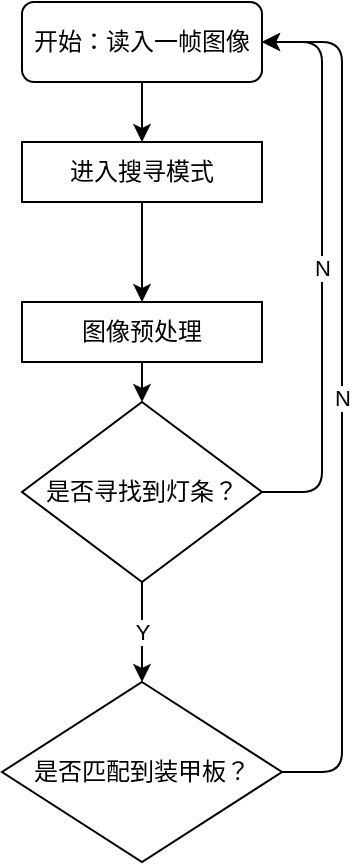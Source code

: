 <mxfile version="14.8.1" type="github">
  <diagram id="C5RBs43oDa-KdzZeNtuy" name="Page-1">
    <mxGraphModel dx="417" dy="1827" grid="1" gridSize="10" guides="1" tooltips="1" connect="1" arrows="1" fold="1" page="1" pageScale="1" pageWidth="827" pageHeight="1169" math="0" shadow="0">
      <root>
        <mxCell id="WIyWlLk6GJQsqaUBKTNV-0" />
        <mxCell id="WIyWlLk6GJQsqaUBKTNV-1" parent="WIyWlLk6GJQsqaUBKTNV-0" />
        <mxCell id="Oab9Y5CSqup6-qoRblhf-17" value="开始：读入一帧图像" style="rounded=1;whiteSpace=wrap;html=1;" parent="WIyWlLk6GJQsqaUBKTNV-1" vertex="1">
          <mxGeometry x="110" y="-60" width="120" height="40" as="geometry" />
        </mxCell>
        <mxCell id="Oab9Y5CSqup6-qoRblhf-18" value="图像预处理" style="rounded=0;whiteSpace=wrap;html=1;" parent="WIyWlLk6GJQsqaUBKTNV-1" vertex="1">
          <mxGeometry x="110" y="90" width="120" height="30" as="geometry" />
        </mxCell>
        <mxCell id="Oab9Y5CSqup6-qoRblhf-19" style="edgeStyle=orthogonalEdgeStyle;rounded=0;orthogonalLoop=1;jettySize=auto;html=1;exitX=0.5;exitY=1;exitDx=0;exitDy=0;" parent="WIyWlLk6GJQsqaUBKTNV-1" source="Oab9Y5CSqup6-qoRblhf-17" target="Oab9Y5CSqup6-qoRblhf-17" edge="1">
          <mxGeometry relative="1" as="geometry" />
        </mxCell>
        <mxCell id="Oab9Y5CSqup6-qoRblhf-20" value="" style="endArrow=classic;html=1;exitX=0.5;exitY=1;exitDx=0;exitDy=0;entryX=0.5;entryY=0;entryDx=0;entryDy=0;" parent="WIyWlLk6GJQsqaUBKTNV-1" source="Oab9Y5CSqup6-qoRblhf-17" target="ExE-NVO--HimaFJZiaqF-0" edge="1">
          <mxGeometry width="50" height="50" relative="1" as="geometry">
            <mxPoint x="230" y="200" as="sourcePoint" />
            <mxPoint x="280" y="150" as="targetPoint" />
          </mxGeometry>
        </mxCell>
        <mxCell id="Oab9Y5CSqup6-qoRblhf-21" value="是否寻找到灯条？" style="rhombus;whiteSpace=wrap;html=1;" parent="WIyWlLk6GJQsqaUBKTNV-1" vertex="1">
          <mxGeometry x="110" y="140" width="120" height="90" as="geometry" />
        </mxCell>
        <mxCell id="Oab9Y5CSqup6-qoRblhf-22" value="" style="endArrow=classic;html=1;exitX=0.5;exitY=1;exitDx=0;exitDy=0;entryX=0.5;entryY=0;entryDx=0;entryDy=0;" parent="WIyWlLk6GJQsqaUBKTNV-1" source="Oab9Y5CSqup6-qoRblhf-18" target="Oab9Y5CSqup6-qoRblhf-21" edge="1">
          <mxGeometry width="50" height="50" relative="1" as="geometry">
            <mxPoint x="230" y="190" as="sourcePoint" />
            <mxPoint x="280" y="140" as="targetPoint" />
          </mxGeometry>
        </mxCell>
        <mxCell id="Oab9Y5CSqup6-qoRblhf-23" value="" style="endArrow=classic;html=1;exitX=1;exitY=0.5;exitDx=0;exitDy=0;entryX=1;entryY=0.5;entryDx=0;entryDy=0;" parent="WIyWlLk6GJQsqaUBKTNV-1" source="Oab9Y5CSqup6-qoRblhf-21" target="Oab9Y5CSqup6-qoRblhf-17" edge="1">
          <mxGeometry relative="1" as="geometry">
            <mxPoint x="200" y="170" as="sourcePoint" />
            <mxPoint x="300" y="170" as="targetPoint" />
            <Array as="points">
              <mxPoint x="260" y="185" />
              <mxPoint x="260" y="-40" />
            </Array>
          </mxGeometry>
        </mxCell>
        <mxCell id="Oab9Y5CSqup6-qoRblhf-24" value="N" style="edgeLabel;resizable=0;html=1;align=center;verticalAlign=middle;" parent="Oab9Y5CSqup6-qoRblhf-23" connectable="0" vertex="1">
          <mxGeometry relative="1" as="geometry" />
        </mxCell>
        <mxCell id="Oab9Y5CSqup6-qoRblhf-26" value="是否匹配到装甲板？" style="rhombus;whiteSpace=wrap;html=1;" parent="WIyWlLk6GJQsqaUBKTNV-1" vertex="1">
          <mxGeometry x="100" y="280" width="140" height="90" as="geometry" />
        </mxCell>
        <mxCell id="Oab9Y5CSqup6-qoRblhf-27" value="" style="endArrow=classic;html=1;exitX=0.5;exitY=1;exitDx=0;exitDy=0;entryX=0.5;entryY=0;entryDx=0;entryDy=0;" parent="WIyWlLk6GJQsqaUBKTNV-1" source="Oab9Y5CSqup6-qoRblhf-21" target="Oab9Y5CSqup6-qoRblhf-26" edge="1">
          <mxGeometry relative="1" as="geometry">
            <mxPoint x="270" y="210" as="sourcePoint" />
            <mxPoint x="370" y="210" as="targetPoint" />
          </mxGeometry>
        </mxCell>
        <mxCell id="Oab9Y5CSqup6-qoRblhf-28" value="Y" style="edgeLabel;resizable=0;html=1;align=center;verticalAlign=middle;labelPosition=center;verticalLabelPosition=middle;" parent="Oab9Y5CSqup6-qoRblhf-27" connectable="0" vertex="1">
          <mxGeometry relative="1" as="geometry" />
        </mxCell>
        <mxCell id="Oab9Y5CSqup6-qoRblhf-29" value="" style="endArrow=classic;html=1;exitX=1;exitY=0.5;exitDx=0;exitDy=0;" parent="WIyWlLk6GJQsqaUBKTNV-1" source="Oab9Y5CSqup6-qoRblhf-26" edge="1">
          <mxGeometry relative="1" as="geometry">
            <mxPoint x="270" y="250" as="sourcePoint" />
            <mxPoint x="230" y="-40" as="targetPoint" />
            <Array as="points">
              <mxPoint x="270" y="325" />
              <mxPoint x="270" y="-40" />
            </Array>
          </mxGeometry>
        </mxCell>
        <mxCell id="Oab9Y5CSqup6-qoRblhf-30" value="N" style="edgeLabel;resizable=0;html=1;align=center;verticalAlign=middle;" parent="Oab9Y5CSqup6-qoRblhf-29" connectable="0" vertex="1">
          <mxGeometry relative="1" as="geometry" />
        </mxCell>
        <mxCell id="ExE-NVO--HimaFJZiaqF-7" style="edgeStyle=orthogonalEdgeStyle;rounded=0;orthogonalLoop=1;jettySize=auto;html=1;exitX=0.5;exitY=1;exitDx=0;exitDy=0;entryX=0.5;entryY=0;entryDx=0;entryDy=0;" edge="1" parent="WIyWlLk6GJQsqaUBKTNV-1" source="ExE-NVO--HimaFJZiaqF-0" target="Oab9Y5CSqup6-qoRblhf-18">
          <mxGeometry relative="1" as="geometry" />
        </mxCell>
        <mxCell id="ExE-NVO--HimaFJZiaqF-0" value="进入搜寻模式" style="rounded=0;whiteSpace=wrap;html=1;" vertex="1" parent="WIyWlLk6GJQsqaUBKTNV-1">
          <mxGeometry x="110" y="10" width="120" height="30" as="geometry" />
        </mxCell>
        <mxCell id="ExE-NVO--HimaFJZiaqF-1" style="edgeStyle=orthogonalEdgeStyle;rounded=0;orthogonalLoop=1;jettySize=auto;html=1;exitX=0.5;exitY=1;exitDx=0;exitDy=0;" edge="1" parent="WIyWlLk6GJQsqaUBKTNV-1" source="ExE-NVO--HimaFJZiaqF-0" target="ExE-NVO--HimaFJZiaqF-0">
          <mxGeometry relative="1" as="geometry" />
        </mxCell>
      </root>
    </mxGraphModel>
  </diagram>
</mxfile>
